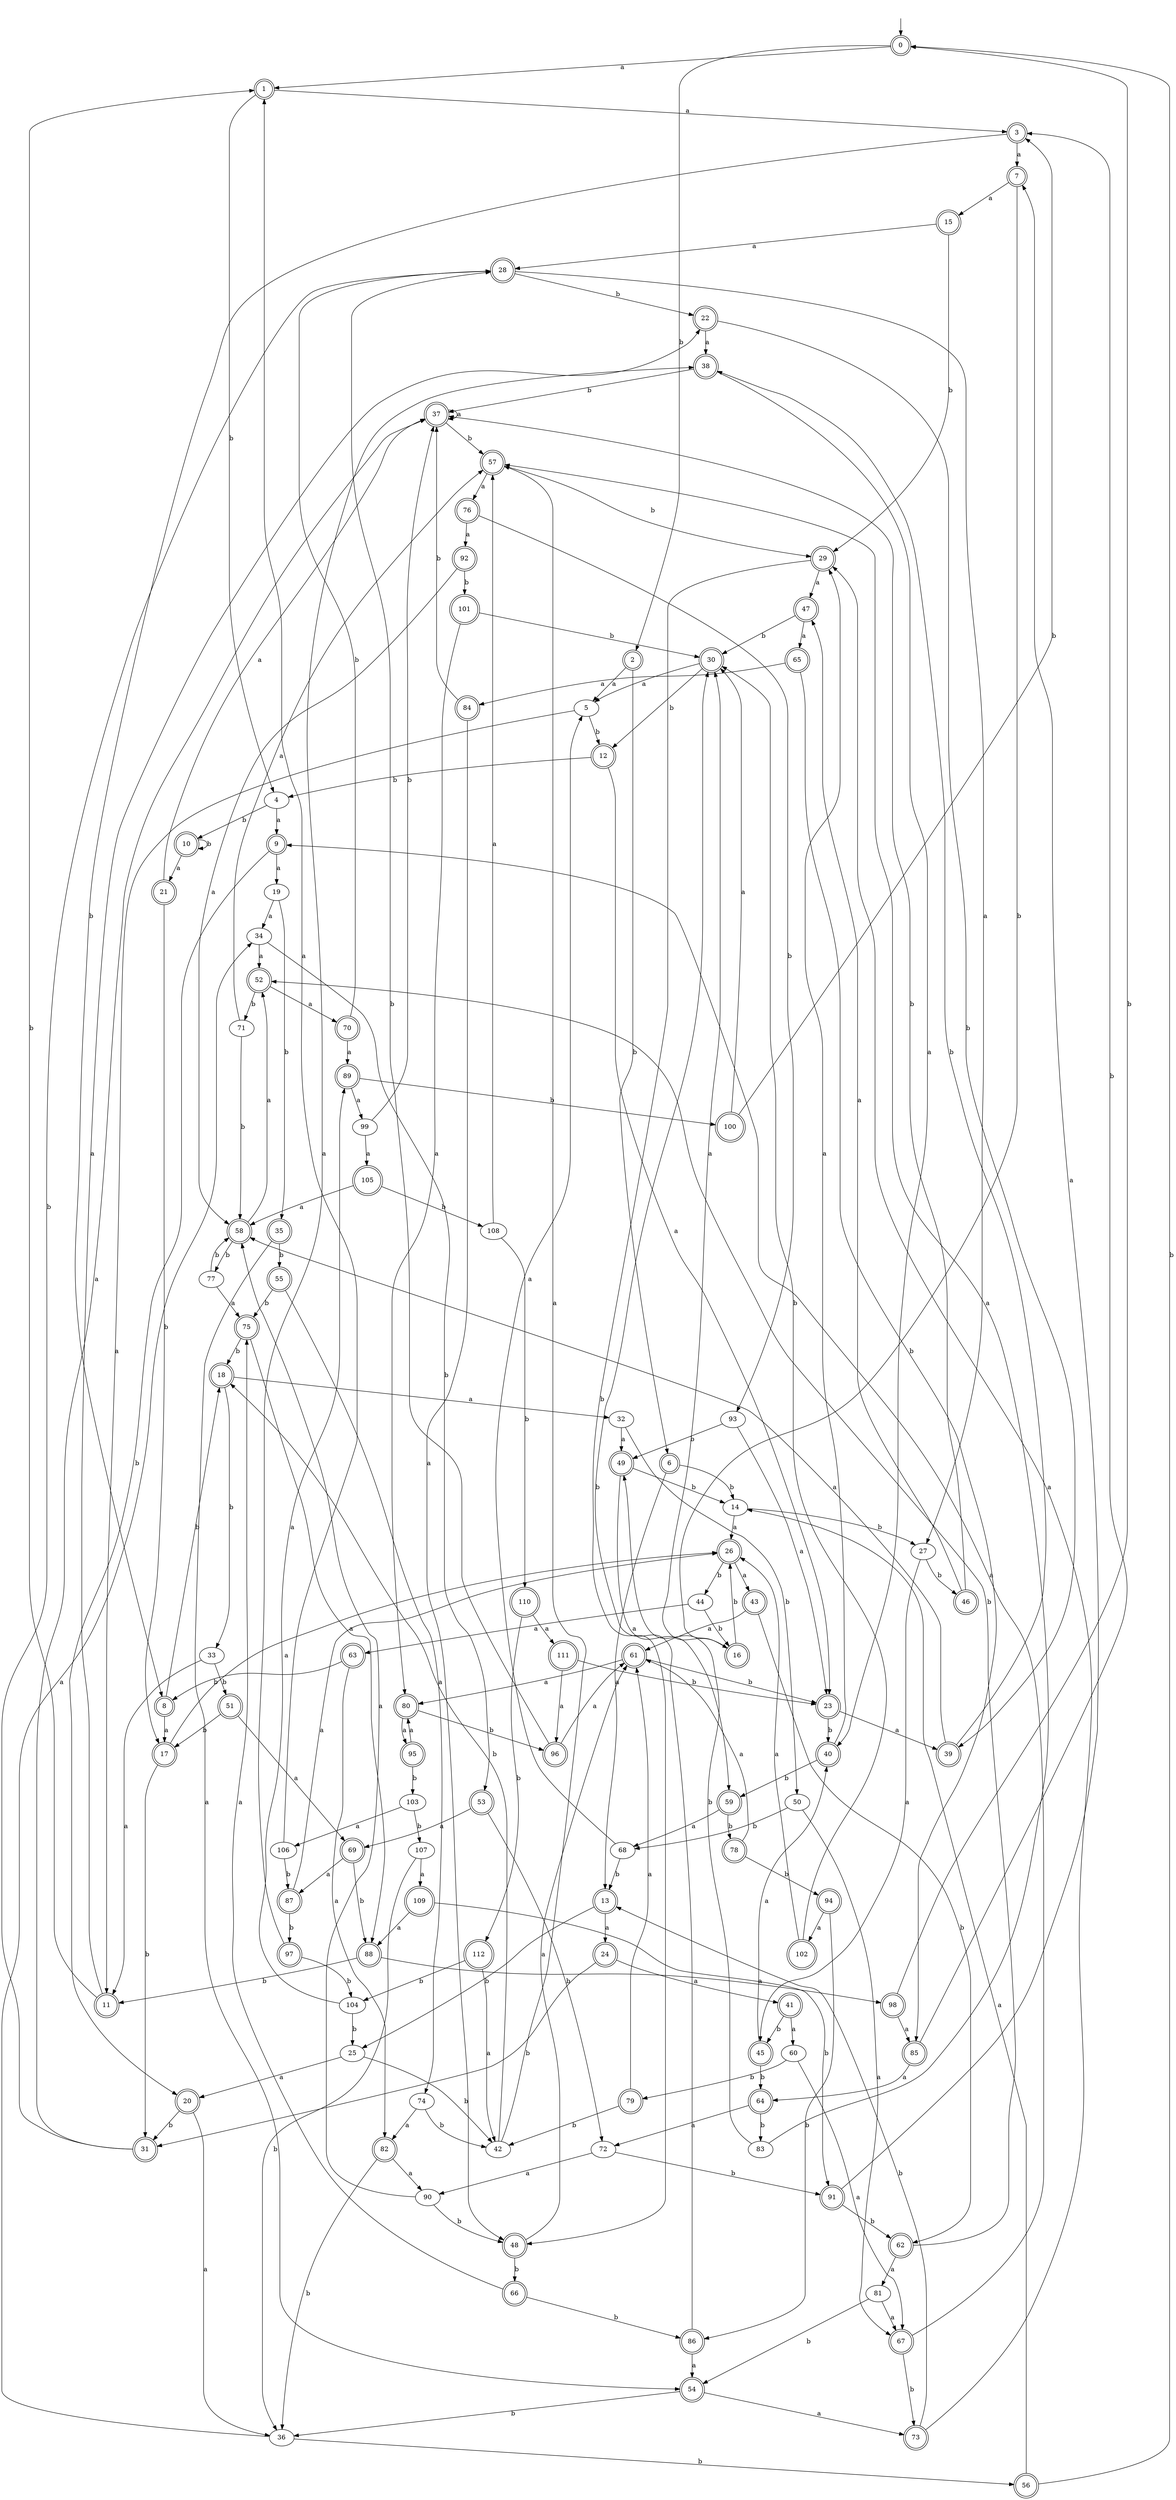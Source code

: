 digraph RandomDFA {
  __start0 [label="", shape=none];
  __start0 -> 0 [label=""];
  0 [shape=circle] [shape=doublecircle]
  0 -> 1 [label="a"]
  0 -> 2 [label="b"]
  1 [shape=doublecircle]
  1 -> 3 [label="a"]
  1 -> 4 [label="b"]
  2 [shape=doublecircle]
  2 -> 5 [label="a"]
  2 -> 6 [label="b"]
  3 [shape=doublecircle]
  3 -> 7 [label="a"]
  3 -> 8 [label="b"]
  4
  4 -> 9 [label="a"]
  4 -> 10 [label="b"]
  5
  5 -> 11 [label="a"]
  5 -> 12 [label="b"]
  6 [shape=doublecircle]
  6 -> 13 [label="a"]
  6 -> 14 [label="b"]
  7 [shape=doublecircle]
  7 -> 15 [label="a"]
  7 -> 16 [label="b"]
  8 [shape=doublecircle]
  8 -> 17 [label="a"]
  8 -> 18 [label="b"]
  9 [shape=doublecircle]
  9 -> 19 [label="a"]
  9 -> 20 [label="b"]
  10 [shape=doublecircle]
  10 -> 21 [label="a"]
  10 -> 10 [label="b"]
  11 [shape=doublecircle]
  11 -> 22 [label="a"]
  11 -> 1 [label="b"]
  12 [shape=doublecircle]
  12 -> 23 [label="a"]
  12 -> 4 [label="b"]
  13 [shape=doublecircle]
  13 -> 24 [label="a"]
  13 -> 25 [label="b"]
  14
  14 -> 26 [label="a"]
  14 -> 27 [label="b"]
  15 [shape=doublecircle]
  15 -> 28 [label="a"]
  15 -> 29 [label="b"]
  16 [shape=doublecircle]
  16 -> 30 [label="a"]
  16 -> 26 [label="b"]
  17 [shape=doublecircle]
  17 -> 26 [label="a"]
  17 -> 31 [label="b"]
  18 [shape=doublecircle]
  18 -> 32 [label="a"]
  18 -> 33 [label="b"]
  19
  19 -> 34 [label="a"]
  19 -> 35 [label="b"]
  20 [shape=doublecircle]
  20 -> 36 [label="a"]
  20 -> 31 [label="b"]
  21 [shape=doublecircle]
  21 -> 37 [label="a"]
  21 -> 17 [label="b"]
  22 [shape=doublecircle]
  22 -> 38 [label="a"]
  22 -> 39 [label="b"]
  23 [shape=doublecircle]
  23 -> 39 [label="a"]
  23 -> 40 [label="b"]
  24 [shape=doublecircle]
  24 -> 41 [label="a"]
  24 -> 31 [label="b"]
  25
  25 -> 20 [label="a"]
  25 -> 42 [label="b"]
  26 [shape=doublecircle]
  26 -> 43 [label="a"]
  26 -> 44 [label="b"]
  27
  27 -> 45 [label="a"]
  27 -> 46 [label="b"]
  28 [shape=doublecircle]
  28 -> 27 [label="a"]
  28 -> 22 [label="b"]
  29 [shape=doublecircle]
  29 -> 47 [label="a"]
  29 -> 48 [label="b"]
  30 [shape=doublecircle]
  30 -> 5 [label="a"]
  30 -> 12 [label="b"]
  31 [shape=doublecircle]
  31 -> 37 [label="a"]
  31 -> 28 [label="b"]
  32
  32 -> 49 [label="a"]
  32 -> 50 [label="b"]
  33
  33 -> 11 [label="a"]
  33 -> 51 [label="b"]
  34
  34 -> 52 [label="a"]
  34 -> 53 [label="b"]
  35 [shape=doublecircle]
  35 -> 54 [label="a"]
  35 -> 55 [label="b"]
  36
  36 -> 34 [label="a"]
  36 -> 56 [label="b"]
  37 [shape=doublecircle]
  37 -> 37 [label="a"]
  37 -> 57 [label="b"]
  38 [shape=doublecircle]
  38 -> 40 [label="a"]
  38 -> 37 [label="b"]
  39 [shape=doublecircle]
  39 -> 58 [label="a"]
  39 -> 38 [label="b"]
  40 [shape=doublecircle]
  40 -> 29 [label="a"]
  40 -> 59 [label="b"]
  41 [shape=doublecircle]
  41 -> 60 [label="a"]
  41 -> 45 [label="b"]
  42
  42 -> 57 [label="a"]
  42 -> 18 [label="b"]
  43 [shape=doublecircle]
  43 -> 61 [label="a"]
  43 -> 62 [label="b"]
  44
  44 -> 63 [label="a"]
  44 -> 16 [label="b"]
  45 [shape=doublecircle]
  45 -> 40 [label="a"]
  45 -> 64 [label="b"]
  46 [shape=doublecircle]
  46 -> 47 [label="a"]
  46 -> 37 [label="b"]
  47 [shape=doublecircle]
  47 -> 65 [label="a"]
  47 -> 30 [label="b"]
  48 [shape=doublecircle]
  48 -> 61 [label="a"]
  48 -> 66 [label="b"]
  49 [shape=doublecircle]
  49 -> 59 [label="a"]
  49 -> 14 [label="b"]
  50
  50 -> 67 [label="a"]
  50 -> 68 [label="b"]
  51 [shape=doublecircle]
  51 -> 69 [label="a"]
  51 -> 17 [label="b"]
  52 [shape=doublecircle]
  52 -> 70 [label="a"]
  52 -> 71 [label="b"]
  53 [shape=doublecircle]
  53 -> 69 [label="a"]
  53 -> 72 [label="b"]
  54 [shape=doublecircle]
  54 -> 73 [label="a"]
  54 -> 36 [label="b"]
  55 [shape=doublecircle]
  55 -> 74 [label="a"]
  55 -> 75 [label="b"]
  56 [shape=doublecircle]
  56 -> 14 [label="a"]
  56 -> 0 [label="b"]
  57 [shape=doublecircle]
  57 -> 76 [label="a"]
  57 -> 29 [label="b"]
  58 [shape=doublecircle]
  58 -> 52 [label="a"]
  58 -> 77 [label="b"]
  59 [shape=doublecircle]
  59 -> 68 [label="a"]
  59 -> 78 [label="b"]
  60
  60 -> 67 [label="a"]
  60 -> 79 [label="b"]
  61 [shape=doublecircle]
  61 -> 80 [label="a"]
  61 -> 23 [label="b"]
  62 [shape=doublecircle]
  62 -> 81 [label="a"]
  62 -> 52 [label="b"]
  63 [shape=doublecircle]
  63 -> 82 [label="a"]
  63 -> 8 [label="b"]
  64 [shape=doublecircle]
  64 -> 72 [label="a"]
  64 -> 83 [label="b"]
  65 [shape=doublecircle]
  65 -> 84 [label="a"]
  65 -> 85 [label="b"]
  66 [shape=doublecircle]
  66 -> 75 [label="a"]
  66 -> 86 [label="b"]
  67 [shape=doublecircle]
  67 -> 9 [label="a"]
  67 -> 73 [label="b"]
  68
  68 -> 5 [label="a"]
  68 -> 13 [label="b"]
  69 [shape=doublecircle]
  69 -> 87 [label="a"]
  69 -> 88 [label="b"]
  70 [shape=doublecircle]
  70 -> 89 [label="a"]
  70 -> 28 [label="b"]
  71
  71 -> 57 [label="a"]
  71 -> 58 [label="b"]
  72
  72 -> 90 [label="a"]
  72 -> 91 [label="b"]
  73 [shape=doublecircle]
  73 -> 29 [label="a"]
  73 -> 13 [label="b"]
  74
  74 -> 82 [label="a"]
  74 -> 42 [label="b"]
  75 [shape=doublecircle]
  75 -> 88 [label="a"]
  75 -> 18 [label="b"]
  76 [shape=doublecircle]
  76 -> 92 [label="a"]
  76 -> 93 [label="b"]
  77
  77 -> 75 [label="a"]
  77 -> 58 [label="b"]
  78 [shape=doublecircle]
  78 -> 61 [label="a"]
  78 -> 94 [label="b"]
  79 [shape=doublecircle]
  79 -> 61 [label="a"]
  79 -> 42 [label="b"]
  80 [shape=doublecircle]
  80 -> 95 [label="a"]
  80 -> 96 [label="b"]
  81
  81 -> 67 [label="a"]
  81 -> 54 [label="b"]
  82 [shape=doublecircle]
  82 -> 90 [label="a"]
  82 -> 36 [label="b"]
  83
  83 -> 57 [label="a"]
  83 -> 49 [label="b"]
  84 [shape=doublecircle]
  84 -> 48 [label="a"]
  84 -> 37 [label="b"]
  85 [shape=doublecircle]
  85 -> 64 [label="a"]
  85 -> 3 [label="b"]
  86 [shape=doublecircle]
  86 -> 54 [label="a"]
  86 -> 30 [label="b"]
  87 [shape=doublecircle]
  87 -> 26 [label="a"]
  87 -> 97 [label="b"]
  88 [shape=doublecircle]
  88 -> 98 [label="a"]
  88 -> 11 [label="b"]
  89 [shape=doublecircle]
  89 -> 99 [label="a"]
  89 -> 100 [label="b"]
  90
  90 -> 58 [label="a"]
  90 -> 48 [label="b"]
  91 [shape=doublecircle]
  91 -> 7 [label="a"]
  91 -> 62 [label="b"]
  92 [shape=doublecircle]
  92 -> 58 [label="a"]
  92 -> 101 [label="b"]
  93
  93 -> 23 [label="a"]
  93 -> 49 [label="b"]
  94 [shape=doublecircle]
  94 -> 102 [label="a"]
  94 -> 86 [label="b"]
  95 [shape=doublecircle]
  95 -> 80 [label="a"]
  95 -> 103 [label="b"]
  96 [shape=doublecircle]
  96 -> 61 [label="a"]
  96 -> 28 [label="b"]
  97 [shape=doublecircle]
  97 -> 38 [label="a"]
  97 -> 104 [label="b"]
  98 [shape=doublecircle]
  98 -> 85 [label="a"]
  98 -> 0 [label="b"]
  99
  99 -> 105 [label="a"]
  99 -> 37 [label="b"]
  100 [shape=doublecircle]
  100 -> 30 [label="a"]
  100 -> 3 [label="b"]
  101 [shape=doublecircle]
  101 -> 80 [label="a"]
  101 -> 30 [label="b"]
  102 [shape=doublecircle]
  102 -> 26 [label="a"]
  102 -> 30 [label="b"]
  103
  103 -> 106 [label="a"]
  103 -> 107 [label="b"]
  104
  104 -> 89 [label="a"]
  104 -> 25 [label="b"]
  105 [shape=doublecircle]
  105 -> 58 [label="a"]
  105 -> 108 [label="b"]
  106
  106 -> 1 [label="a"]
  106 -> 87 [label="b"]
  107
  107 -> 109 [label="a"]
  107 -> 36 [label="b"]
  108
  108 -> 57 [label="a"]
  108 -> 110 [label="b"]
  109 [shape=doublecircle]
  109 -> 88 [label="a"]
  109 -> 91 [label="b"]
  110 [shape=doublecircle]
  110 -> 111 [label="a"]
  110 -> 112 [label="b"]
  111 [shape=doublecircle]
  111 -> 96 [label="a"]
  111 -> 23 [label="b"]
  112 [shape=doublecircle]
  112 -> 42 [label="a"]
  112 -> 104 [label="b"]
}
